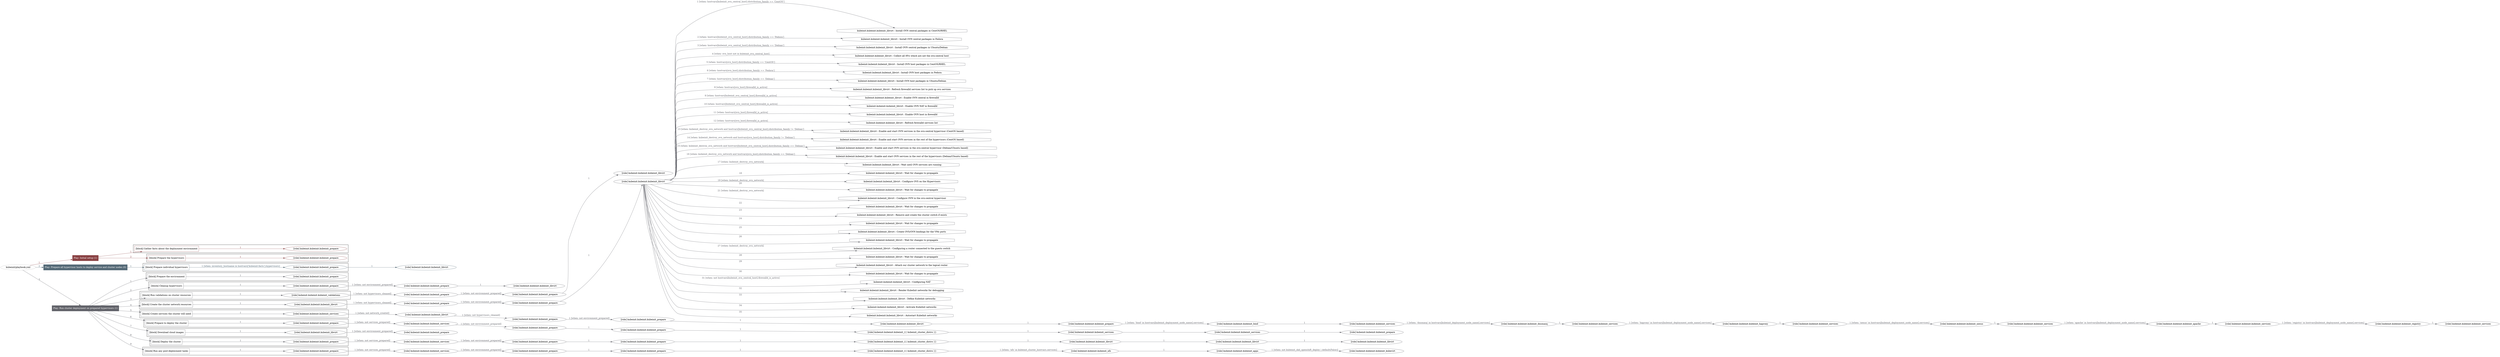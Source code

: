 digraph {
	graph [concentrate=true ordering=in rankdir=LR ratio=fill]
	edge [esep=5 sep=10]
	"kubeinit/playbook.yml" [id=root_node style=dotted]
	play_98689902 [label="Play: Initial setup (1)" color="#8a4244" fontcolor="#ffffff" id=play_98689902 shape=box style=filled tooltip=localhost]
	"kubeinit/playbook.yml" -> play_98689902 [label="1 " color="#8a4244" fontcolor="#8a4244" id=edge_e01e194f labeltooltip="1 " tooltip="1 "]
	subgraph "kubeinit.kubeinit.kubeinit_prepare" {
		role_e73ea7df [label="[role] kubeinit.kubeinit.kubeinit_prepare" color="#8a4244" id=role_e73ea7df tooltip="kubeinit.kubeinit.kubeinit_prepare"]
	}
	subgraph "kubeinit.kubeinit.kubeinit_prepare" {
		role_65ffee60 [label="[role] kubeinit.kubeinit.kubeinit_prepare" color="#8a4244" id=role_65ffee60 tooltip="kubeinit.kubeinit.kubeinit_prepare"]
	}
	subgraph "Play: Initial setup (1)" {
		play_98689902 -> block_b9707386 [label=1 color="#8a4244" fontcolor="#8a4244" id=edge_1654141f labeltooltip=1 tooltip=1]
		subgraph cluster_block_b9707386 {
			block_b9707386 [label="[block] Gather facts about the deployment environment" color="#8a4244" id=block_b9707386 labeltooltip="Gather facts about the deployment environment" shape=box tooltip="Gather facts about the deployment environment"]
			block_b9707386 -> role_e73ea7df [label="1 " color="#8a4244" fontcolor="#8a4244" id=edge_2429eaf5 labeltooltip="1 " tooltip="1 "]
		}
		play_98689902 -> block_287b75d1 [label=2 color="#8a4244" fontcolor="#8a4244" id=edge_36565d48 labeltooltip=2 tooltip=2]
		subgraph cluster_block_287b75d1 {
			block_287b75d1 [label="[block] Prepare the hypervisors" color="#8a4244" id=block_287b75d1 labeltooltip="Prepare the hypervisors" shape=box tooltip="Prepare the hypervisors"]
			block_287b75d1 -> role_65ffee60 [label="1 " color="#8a4244" fontcolor="#8a4244" id=edge_12999bd7 labeltooltip="1 " tooltip="1 "]
		}
	}
	play_cbdeaaaf [label="Play: Prepare all hypervisor hosts to deploy service and cluster nodes (0)" color="#556a77" fontcolor="#ffffff" id=play_cbdeaaaf shape=box style=filled tooltip="Play: Prepare all hypervisor hosts to deploy service and cluster nodes (0)"]
	"kubeinit/playbook.yml" -> play_cbdeaaaf [label="2 " color="#556a77" fontcolor="#556a77" id=edge_8637158a labeltooltip="2 " tooltip="2 "]
	subgraph "kubeinit.kubeinit.kubeinit_libvirt" {
		role_1370b48e [label="[role] kubeinit.kubeinit.kubeinit_libvirt" color="#556a77" id=role_1370b48e tooltip="kubeinit.kubeinit.kubeinit_libvirt"]
	}
	subgraph "kubeinit.kubeinit.kubeinit_prepare" {
		role_2b448693 [label="[role] kubeinit.kubeinit.kubeinit_prepare" color="#556a77" id=role_2b448693 tooltip="kubeinit.kubeinit.kubeinit_prepare"]
		role_2b448693 -> role_1370b48e [label="1 " color="#556a77" fontcolor="#556a77" id=edge_57a1f064 labeltooltip="1 " tooltip="1 "]
	}
	subgraph "Play: Prepare all hypervisor hosts to deploy service and cluster nodes (0)" {
		play_cbdeaaaf -> block_b0bb305b [label=1 color="#556a77" fontcolor="#556a77" id=edge_bd9c716b labeltooltip=1 tooltip=1]
		subgraph cluster_block_b0bb305b {
			block_b0bb305b [label="[block] Prepare individual hypervisors" color="#556a77" id=block_b0bb305b labeltooltip="Prepare individual hypervisors" shape=box tooltip="Prepare individual hypervisors"]
			block_b0bb305b -> role_2b448693 [label="1 [when: inventory_hostname in hostvars['kubeinit-facts'].hypervisors]" color="#556a77" fontcolor="#556a77" id=edge_b59471c5 labeltooltip="1 [when: inventory_hostname in hostvars['kubeinit-facts'].hypervisors]" tooltip="1 [when: inventory_hostname in hostvars['kubeinit-facts'].hypervisors]"]
		}
	}
	play_107bdff7 [label="Play: Run cluster deployment on prepared hypervisors (1)" color="#62636a" fontcolor="#ffffff" id=play_107bdff7 shape=box style=filled tooltip=localhost]
	"kubeinit/playbook.yml" -> play_107bdff7 [label="3 " color="#62636a" fontcolor="#62636a" id=edge_953d6ec6 labeltooltip="3 " tooltip="3 "]
	subgraph "kubeinit.kubeinit.kubeinit_prepare" {
		role_3f5f09c7 [label="[role] kubeinit.kubeinit.kubeinit_prepare" color="#62636a" id=role_3f5f09c7 tooltip="kubeinit.kubeinit.kubeinit_prepare"]
	}
	subgraph "kubeinit.kubeinit.kubeinit_libvirt" {
		role_7a64ef88 [label="[role] kubeinit.kubeinit.kubeinit_libvirt" color="#62636a" id=role_7a64ef88 tooltip="kubeinit.kubeinit.kubeinit_libvirt"]
	}
	subgraph "kubeinit.kubeinit.kubeinit_prepare" {
		role_93a901a5 [label="[role] kubeinit.kubeinit.kubeinit_prepare" color="#62636a" id=role_93a901a5 tooltip="kubeinit.kubeinit.kubeinit_prepare"]
		role_93a901a5 -> role_7a64ef88 [label="1 " color="#62636a" fontcolor="#62636a" id=edge_b2c929b8 labeltooltip="1 " tooltip="1 "]
	}
	subgraph "kubeinit.kubeinit.kubeinit_prepare" {
		role_36f9709d [label="[role] kubeinit.kubeinit.kubeinit_prepare" color="#62636a" id=role_36f9709d tooltip="kubeinit.kubeinit.kubeinit_prepare"]
		role_36f9709d -> role_93a901a5 [label="1 [when: not environment_prepared]" color="#62636a" fontcolor="#62636a" id=edge_1d318d91 labeltooltip="1 [when: not environment_prepared]" tooltip="1 [when: not environment_prepared]"]
	}
	subgraph "kubeinit.kubeinit.kubeinit_libvirt" {
		role_dc97f9d0 [label="[role] kubeinit.kubeinit.kubeinit_libvirt" color="#62636a" id=role_dc97f9d0 tooltip="kubeinit.kubeinit.kubeinit_libvirt"]
	}
	subgraph "kubeinit.kubeinit.kubeinit_prepare" {
		role_c0e4d4b3 [label="[role] kubeinit.kubeinit.kubeinit_prepare" color="#62636a" id=role_c0e4d4b3 tooltip="kubeinit.kubeinit.kubeinit_prepare"]
		role_c0e4d4b3 -> role_dc97f9d0 [label="1 " color="#62636a" fontcolor="#62636a" id=edge_3c5ba878 labeltooltip="1 " tooltip="1 "]
	}
	subgraph "kubeinit.kubeinit.kubeinit_prepare" {
		role_9936085f [label="[role] kubeinit.kubeinit.kubeinit_prepare" color="#62636a" id=role_9936085f tooltip="kubeinit.kubeinit.kubeinit_prepare"]
		role_9936085f -> role_c0e4d4b3 [label="1 [when: not environment_prepared]" color="#62636a" fontcolor="#62636a" id=edge_a8462ea7 labeltooltip="1 [when: not environment_prepared]" tooltip="1 [when: not environment_prepared]"]
	}
	subgraph "kubeinit.kubeinit.kubeinit_validations" {
		role_8cd39753 [label="[role] kubeinit.kubeinit.kubeinit_validations" color="#62636a" id=role_8cd39753 tooltip="kubeinit.kubeinit.kubeinit_validations"]
		role_8cd39753 -> role_9936085f [label="1 [when: not hypervisors_cleaned]" color="#62636a" fontcolor="#62636a" id=edge_59bcc5cf labeltooltip="1 [when: not hypervisors_cleaned]" tooltip="1 [when: not hypervisors_cleaned]"]
	}
	subgraph "kubeinit.kubeinit.kubeinit_libvirt" {
		role_1fbb8a3e [label="[role] kubeinit.kubeinit.kubeinit_libvirt" color="#62636a" id=role_1fbb8a3e tooltip="kubeinit.kubeinit.kubeinit_libvirt"]
		task_cce8b1d4 [label="kubeinit.kubeinit.kubeinit_libvirt : Install OVN central packages in CentOS/RHEL" color="#62636a" id=task_cce8b1d4 shape=octagon tooltip="kubeinit.kubeinit.kubeinit_libvirt : Install OVN central packages in CentOS/RHEL"]
		role_1fbb8a3e -> task_cce8b1d4 [label="1 [when: hostvars[kubeinit_ovn_central_host].distribution_family == 'CentOS']" color="#62636a" fontcolor="#62636a" id=edge_fe77f7ac labeltooltip="1 [when: hostvars[kubeinit_ovn_central_host].distribution_family == 'CentOS']" tooltip="1 [when: hostvars[kubeinit_ovn_central_host].distribution_family == 'CentOS']"]
		task_7496f803 [label="kubeinit.kubeinit.kubeinit_libvirt : Install OVN central packages in Fedora" color="#62636a" id=task_7496f803 shape=octagon tooltip="kubeinit.kubeinit.kubeinit_libvirt : Install OVN central packages in Fedora"]
		role_1fbb8a3e -> task_7496f803 [label="2 [when: hostvars[kubeinit_ovn_central_host].distribution_family == 'Fedora']" color="#62636a" fontcolor="#62636a" id=edge_c03e7c75 labeltooltip="2 [when: hostvars[kubeinit_ovn_central_host].distribution_family == 'Fedora']" tooltip="2 [when: hostvars[kubeinit_ovn_central_host].distribution_family == 'Fedora']"]
		task_c4b54584 [label="kubeinit.kubeinit.kubeinit_libvirt : Install OVN central packages in Ubuntu/Debian" color="#62636a" id=task_c4b54584 shape=octagon tooltip="kubeinit.kubeinit.kubeinit_libvirt : Install OVN central packages in Ubuntu/Debian"]
		role_1fbb8a3e -> task_c4b54584 [label="3 [when: hostvars[kubeinit_ovn_central_host].distribution_family == 'Debian']" color="#62636a" fontcolor="#62636a" id=edge_df4ff7bf labeltooltip="3 [when: hostvars[kubeinit_ovn_central_host].distribution_family == 'Debian']" tooltip="3 [when: hostvars[kubeinit_ovn_central_host].distribution_family == 'Debian']"]
		task_1cce91c1 [label="kubeinit.kubeinit.kubeinit_libvirt : Collect all HVs which are not the ovn-central host" color="#62636a" id=task_1cce91c1 shape=octagon tooltip="kubeinit.kubeinit.kubeinit_libvirt : Collect all HVs which are not the ovn-central host"]
		role_1fbb8a3e -> task_1cce91c1 [label="4 [when: ovn_host not in kubeinit_ovn_central_host]" color="#62636a" fontcolor="#62636a" id=edge_62e4e32c labeltooltip="4 [when: ovn_host not in kubeinit_ovn_central_host]" tooltip="4 [when: ovn_host not in kubeinit_ovn_central_host]"]
		task_c3a8d513 [label="kubeinit.kubeinit.kubeinit_libvirt : Install OVN host packages in CentOS/RHEL" color="#62636a" id=task_c3a8d513 shape=octagon tooltip="kubeinit.kubeinit.kubeinit_libvirt : Install OVN host packages in CentOS/RHEL"]
		role_1fbb8a3e -> task_c3a8d513 [label="5 [when: hostvars[ovn_host].distribution_family == 'CentOS']" color="#62636a" fontcolor="#62636a" id=edge_d0843b7c labeltooltip="5 [when: hostvars[ovn_host].distribution_family == 'CentOS']" tooltip="5 [when: hostvars[ovn_host].distribution_family == 'CentOS']"]
		task_612743e9 [label="kubeinit.kubeinit.kubeinit_libvirt : Install OVN host packages in Fedora" color="#62636a" id=task_612743e9 shape=octagon tooltip="kubeinit.kubeinit.kubeinit_libvirt : Install OVN host packages in Fedora"]
		role_1fbb8a3e -> task_612743e9 [label="6 [when: hostvars[ovn_host].distribution_family == 'Fedora']" color="#62636a" fontcolor="#62636a" id=edge_7835d7d0 labeltooltip="6 [when: hostvars[ovn_host].distribution_family == 'Fedora']" tooltip="6 [when: hostvars[ovn_host].distribution_family == 'Fedora']"]
		task_ea08e5f9 [label="kubeinit.kubeinit.kubeinit_libvirt : Install OVN host packages in Ubuntu/Debian" color="#62636a" id=task_ea08e5f9 shape=octagon tooltip="kubeinit.kubeinit.kubeinit_libvirt : Install OVN host packages in Ubuntu/Debian"]
		role_1fbb8a3e -> task_ea08e5f9 [label="7 [when: hostvars[ovn_host].distribution_family == 'Debian']" color="#62636a" fontcolor="#62636a" id=edge_0d6f1fe8 labeltooltip="7 [when: hostvars[ovn_host].distribution_family == 'Debian']" tooltip="7 [when: hostvars[ovn_host].distribution_family == 'Debian']"]
		task_cc6c4801 [label="kubeinit.kubeinit.kubeinit_libvirt : Refresh firewalld services list to pick up ovn services" color="#62636a" id=task_cc6c4801 shape=octagon tooltip="kubeinit.kubeinit.kubeinit_libvirt : Refresh firewalld services list to pick up ovn services"]
		role_1fbb8a3e -> task_cc6c4801 [label="8 [when: hostvars[ovn_host].firewalld_is_active]" color="#62636a" fontcolor="#62636a" id=edge_09f97091 labeltooltip="8 [when: hostvars[ovn_host].firewalld_is_active]" tooltip="8 [when: hostvars[ovn_host].firewalld_is_active]"]
		task_9c2f5be9 [label="kubeinit.kubeinit.kubeinit_libvirt : Enable OVN central in firewalld" color="#62636a" id=task_9c2f5be9 shape=octagon tooltip="kubeinit.kubeinit.kubeinit_libvirt : Enable OVN central in firewalld"]
		role_1fbb8a3e -> task_9c2f5be9 [label="9 [when: hostvars[kubeinit_ovn_central_host].firewalld_is_active]" color="#62636a" fontcolor="#62636a" id=edge_2d839922 labeltooltip="9 [when: hostvars[kubeinit_ovn_central_host].firewalld_is_active]" tooltip="9 [when: hostvars[kubeinit_ovn_central_host].firewalld_is_active]"]
		task_910ca58c [label="kubeinit.kubeinit.kubeinit_libvirt : Enable OVN NAT in firewalld" color="#62636a" id=task_910ca58c shape=octagon tooltip="kubeinit.kubeinit.kubeinit_libvirt : Enable OVN NAT in firewalld"]
		role_1fbb8a3e -> task_910ca58c [label="10 [when: hostvars[kubeinit_ovn_central_host].firewalld_is_active]" color="#62636a" fontcolor="#62636a" id=edge_8d3fc274 labeltooltip="10 [when: hostvars[kubeinit_ovn_central_host].firewalld_is_active]" tooltip="10 [when: hostvars[kubeinit_ovn_central_host].firewalld_is_active]"]
		task_6566c3e5 [label="kubeinit.kubeinit.kubeinit_libvirt : Enable OVN host in firewalld" color="#62636a" id=task_6566c3e5 shape=octagon tooltip="kubeinit.kubeinit.kubeinit_libvirt : Enable OVN host in firewalld"]
		role_1fbb8a3e -> task_6566c3e5 [label="11 [when: hostvars[ovn_host].firewalld_is_active]" color="#62636a" fontcolor="#62636a" id=edge_b2883e24 labeltooltip="11 [when: hostvars[ovn_host].firewalld_is_active]" tooltip="11 [when: hostvars[ovn_host].firewalld_is_active]"]
		task_ac4f9f15 [label="kubeinit.kubeinit.kubeinit_libvirt : Refresh firewalld services list" color="#62636a" id=task_ac4f9f15 shape=octagon tooltip="kubeinit.kubeinit.kubeinit_libvirt : Refresh firewalld services list"]
		role_1fbb8a3e -> task_ac4f9f15 [label="12 [when: hostvars[ovn_host].firewalld_is_active]" color="#62636a" fontcolor="#62636a" id=edge_ec31fb96 labeltooltip="12 [when: hostvars[ovn_host].firewalld_is_active]" tooltip="12 [when: hostvars[ovn_host].firewalld_is_active]"]
		task_6808f9e3 [label="kubeinit.kubeinit.kubeinit_libvirt : Enable and start OVN services in the ovn-central hypervisor (CentOS based)" color="#62636a" id=task_6808f9e3 shape=octagon tooltip="kubeinit.kubeinit.kubeinit_libvirt : Enable and start OVN services in the ovn-central hypervisor (CentOS based)"]
		role_1fbb8a3e -> task_6808f9e3 [label="13 [when: kubeinit_destroy_ovn_network and hostvars[kubeinit_ovn_central_host].distribution_family != 'Debian']" color="#62636a" fontcolor="#62636a" id=edge_a20e1afc labeltooltip="13 [when: kubeinit_destroy_ovn_network and hostvars[kubeinit_ovn_central_host].distribution_family != 'Debian']" tooltip="13 [when: kubeinit_destroy_ovn_network and hostvars[kubeinit_ovn_central_host].distribution_family != 'Debian']"]
		task_2e15eb9b [label="kubeinit.kubeinit.kubeinit_libvirt : Enable and start OVN services in the rest of the hypervisors (CentOS based)" color="#62636a" id=task_2e15eb9b shape=octagon tooltip="kubeinit.kubeinit.kubeinit_libvirt : Enable and start OVN services in the rest of the hypervisors (CentOS based)"]
		role_1fbb8a3e -> task_2e15eb9b [label="14 [when: kubeinit_destroy_ovn_network and hostvars[ovn_host].distribution_family != 'Debian']" color="#62636a" fontcolor="#62636a" id=edge_8d7d6868 labeltooltip="14 [when: kubeinit_destroy_ovn_network and hostvars[ovn_host].distribution_family != 'Debian']" tooltip="14 [when: kubeinit_destroy_ovn_network and hostvars[ovn_host].distribution_family != 'Debian']"]
		task_330f92d5 [label="kubeinit.kubeinit.kubeinit_libvirt : Enable and start OVN services in the ovn-central hypervisor (Debian/Ubuntu based)" color="#62636a" id=task_330f92d5 shape=octagon tooltip="kubeinit.kubeinit.kubeinit_libvirt : Enable and start OVN services in the ovn-central hypervisor (Debian/Ubuntu based)"]
		role_1fbb8a3e -> task_330f92d5 [label="15 [when: kubeinit_destroy_ovn_network and hostvars[kubeinit_ovn_central_host].distribution_family == 'Debian']" color="#62636a" fontcolor="#62636a" id=edge_c6d2df7a labeltooltip="15 [when: kubeinit_destroy_ovn_network and hostvars[kubeinit_ovn_central_host].distribution_family == 'Debian']" tooltip="15 [when: kubeinit_destroy_ovn_network and hostvars[kubeinit_ovn_central_host].distribution_family == 'Debian']"]
		task_5dfed29e [label="kubeinit.kubeinit.kubeinit_libvirt : Enable and start OVN services in the rest of the hypervisors (Debian/Ubuntu based)" color="#62636a" id=task_5dfed29e shape=octagon tooltip="kubeinit.kubeinit.kubeinit_libvirt : Enable and start OVN services in the rest of the hypervisors (Debian/Ubuntu based)"]
		role_1fbb8a3e -> task_5dfed29e [label="16 [when: kubeinit_destroy_ovn_network and hostvars[ovn_host].distribution_family == 'Debian']" color="#62636a" fontcolor="#62636a" id=edge_1360be9e labeltooltip="16 [when: kubeinit_destroy_ovn_network and hostvars[ovn_host].distribution_family == 'Debian']" tooltip="16 [when: kubeinit_destroy_ovn_network and hostvars[ovn_host].distribution_family == 'Debian']"]
		task_13847983 [label="kubeinit.kubeinit.kubeinit_libvirt : Wait until OVN services are running" color="#62636a" id=task_13847983 shape=octagon tooltip="kubeinit.kubeinit.kubeinit_libvirt : Wait until OVN services are running"]
		role_1fbb8a3e -> task_13847983 [label="17 [when: kubeinit_destroy_ovn_network]" color="#62636a" fontcolor="#62636a" id=edge_3f6d1d85 labeltooltip="17 [when: kubeinit_destroy_ovn_network]" tooltip="17 [when: kubeinit_destroy_ovn_network]"]
		task_7960772d [label="kubeinit.kubeinit.kubeinit_libvirt : Wait for changes to propagate" color="#62636a" id=task_7960772d shape=octagon tooltip="kubeinit.kubeinit.kubeinit_libvirt : Wait for changes to propagate"]
		role_1fbb8a3e -> task_7960772d [label="18 " color="#62636a" fontcolor="#62636a" id=edge_c77e70e5 labeltooltip="18 " tooltip="18 "]
		task_ebda5e4e [label="kubeinit.kubeinit.kubeinit_libvirt : Configure OVS on the Hypervisors" color="#62636a" id=task_ebda5e4e shape=octagon tooltip="kubeinit.kubeinit.kubeinit_libvirt : Configure OVS on the Hypervisors"]
		role_1fbb8a3e -> task_ebda5e4e [label="19 [when: kubeinit_destroy_ovn_network]" color="#62636a" fontcolor="#62636a" id=edge_365e6606 labeltooltip="19 [when: kubeinit_destroy_ovn_network]" tooltip="19 [when: kubeinit_destroy_ovn_network]"]
		task_16c7d383 [label="kubeinit.kubeinit.kubeinit_libvirt : Wait for changes to propagate" color="#62636a" id=task_16c7d383 shape=octagon tooltip="kubeinit.kubeinit.kubeinit_libvirt : Wait for changes to propagate"]
		role_1fbb8a3e -> task_16c7d383 [label="20 " color="#62636a" fontcolor="#62636a" id=edge_11529fa7 labeltooltip="20 " tooltip="20 "]
		task_6469ffbe [label="kubeinit.kubeinit.kubeinit_libvirt : Configure OVN in the ovn-central hypervisor" color="#62636a" id=task_6469ffbe shape=octagon tooltip="kubeinit.kubeinit.kubeinit_libvirt : Configure OVN in the ovn-central hypervisor"]
		role_1fbb8a3e -> task_6469ffbe [label="21 [when: kubeinit_destroy_ovn_network]" color="#62636a" fontcolor="#62636a" id=edge_0f06983b labeltooltip="21 [when: kubeinit_destroy_ovn_network]" tooltip="21 [when: kubeinit_destroy_ovn_network]"]
		task_ff0341f7 [label="kubeinit.kubeinit.kubeinit_libvirt : Wait for changes to propagate" color="#62636a" id=task_ff0341f7 shape=octagon tooltip="kubeinit.kubeinit.kubeinit_libvirt : Wait for changes to propagate"]
		role_1fbb8a3e -> task_ff0341f7 [label="22 " color="#62636a" fontcolor="#62636a" id=edge_a6d7a9ca labeltooltip="22 " tooltip="22 "]
		task_146ec5b4 [label="kubeinit.kubeinit.kubeinit_libvirt : Remove and create the cluster switch if exists" color="#62636a" id=task_146ec5b4 shape=octagon tooltip="kubeinit.kubeinit.kubeinit_libvirt : Remove and create the cluster switch if exists"]
		role_1fbb8a3e -> task_146ec5b4 [label="23 " color="#62636a" fontcolor="#62636a" id=edge_3f5443c6 labeltooltip="23 " tooltip="23 "]
		task_e8532d5b [label="kubeinit.kubeinit.kubeinit_libvirt : Wait for changes to propagate" color="#62636a" id=task_e8532d5b shape=octagon tooltip="kubeinit.kubeinit.kubeinit_libvirt : Wait for changes to propagate"]
		role_1fbb8a3e -> task_e8532d5b [label="24 " color="#62636a" fontcolor="#62636a" id=edge_83c56593 labeltooltip="24 " tooltip="24 "]
		task_4c933ce3 [label="kubeinit.kubeinit.kubeinit_libvirt : Create OVS/OVN bindings for the VMs ports" color="#62636a" id=task_4c933ce3 shape=octagon tooltip="kubeinit.kubeinit.kubeinit_libvirt : Create OVS/OVN bindings for the VMs ports"]
		role_1fbb8a3e -> task_4c933ce3 [label="25 " color="#62636a" fontcolor="#62636a" id=edge_cac9acb4 labeltooltip="25 " tooltip="25 "]
		task_3831eb92 [label="kubeinit.kubeinit.kubeinit_libvirt : Wait for changes to propagate" color="#62636a" id=task_3831eb92 shape=octagon tooltip="kubeinit.kubeinit.kubeinit_libvirt : Wait for changes to propagate"]
		role_1fbb8a3e -> task_3831eb92 [label="26 " color="#62636a" fontcolor="#62636a" id=edge_99c0f019 labeltooltip="26 " tooltip="26 "]
		task_07d4ed86 [label="kubeinit.kubeinit.kubeinit_libvirt : Configuring a router connected to the guests switch" color="#62636a" id=task_07d4ed86 shape=octagon tooltip="kubeinit.kubeinit.kubeinit_libvirt : Configuring a router connected to the guests switch"]
		role_1fbb8a3e -> task_07d4ed86 [label="27 [when: kubeinit_destroy_ovn_network]" color="#62636a" fontcolor="#62636a" id=edge_3c3d413a labeltooltip="27 [when: kubeinit_destroy_ovn_network]" tooltip="27 [when: kubeinit_destroy_ovn_network]"]
		task_e3718649 [label="kubeinit.kubeinit.kubeinit_libvirt : Wait for changes to propagate" color="#62636a" id=task_e3718649 shape=octagon tooltip="kubeinit.kubeinit.kubeinit_libvirt : Wait for changes to propagate"]
		role_1fbb8a3e -> task_e3718649 [label="28 " color="#62636a" fontcolor="#62636a" id=edge_ee39a3cf labeltooltip="28 " tooltip="28 "]
		task_ebce28e3 [label="kubeinit.kubeinit.kubeinit_libvirt : Attach our cluster network to the logical router" color="#62636a" id=task_ebce28e3 shape=octagon tooltip="kubeinit.kubeinit.kubeinit_libvirt : Attach our cluster network to the logical router"]
		role_1fbb8a3e -> task_ebce28e3 [label="29 " color="#62636a" fontcolor="#62636a" id=edge_99d77703 labeltooltip="29 " tooltip="29 "]
		task_36024741 [label="kubeinit.kubeinit.kubeinit_libvirt : Wait for changes to propagate" color="#62636a" id=task_36024741 shape=octagon tooltip="kubeinit.kubeinit.kubeinit_libvirt : Wait for changes to propagate"]
		role_1fbb8a3e -> task_36024741 [label="30 " color="#62636a" fontcolor="#62636a" id=edge_0ddad6c0 labeltooltip="30 " tooltip="30 "]
		task_d054f913 [label="kubeinit.kubeinit.kubeinit_libvirt : Configuring NAT" color="#62636a" id=task_d054f913 shape=octagon tooltip="kubeinit.kubeinit.kubeinit_libvirt : Configuring NAT"]
		role_1fbb8a3e -> task_d054f913 [label="31 [when: not hostvars[kubeinit_ovn_central_host].firewalld_is_active]" color="#62636a" fontcolor="#62636a" id=edge_e3f2f5b7 labeltooltip="31 [when: not hostvars[kubeinit_ovn_central_host].firewalld_is_active]" tooltip="31 [when: not hostvars[kubeinit_ovn_central_host].firewalld_is_active]"]
		task_b2e6c43b [label="kubeinit.kubeinit.kubeinit_libvirt : Render KubeInit networks for debugging" color="#62636a" id=task_b2e6c43b shape=octagon tooltip="kubeinit.kubeinit.kubeinit_libvirt : Render KubeInit networks for debugging"]
		role_1fbb8a3e -> task_b2e6c43b [label="32 " color="#62636a" fontcolor="#62636a" id=edge_d725f240 labeltooltip="32 " tooltip="32 "]
		task_3b961735 [label="kubeinit.kubeinit.kubeinit_libvirt : Define KubeInit networks" color="#62636a" id=task_3b961735 shape=octagon tooltip="kubeinit.kubeinit.kubeinit_libvirt : Define KubeInit networks"]
		role_1fbb8a3e -> task_3b961735 [label="33 " color="#62636a" fontcolor="#62636a" id=edge_02a68c76 labeltooltip="33 " tooltip="33 "]
		task_d9cf71bd [label="kubeinit.kubeinit.kubeinit_libvirt : Activate KubeInit networks" color="#62636a" id=task_d9cf71bd shape=octagon tooltip="kubeinit.kubeinit.kubeinit_libvirt : Activate KubeInit networks"]
		role_1fbb8a3e -> task_d9cf71bd [label="34 " color="#62636a" fontcolor="#62636a" id=edge_5e3c6a99 labeltooltip="34 " tooltip="34 "]
		task_8a2390d1 [label="kubeinit.kubeinit.kubeinit_libvirt : Autostart KubeInit networks" color="#62636a" id=task_8a2390d1 shape=octagon tooltip="kubeinit.kubeinit.kubeinit_libvirt : Autostart KubeInit networks"]
		role_1fbb8a3e -> task_8a2390d1 [label="35 " color="#62636a" fontcolor="#62636a" id=edge_d3f85871 labeltooltip="35 " tooltip="35 "]
	}
	subgraph "kubeinit.kubeinit.kubeinit_prepare" {
		role_f2131404 [label="[role] kubeinit.kubeinit.kubeinit_prepare" color="#62636a" id=role_f2131404 tooltip="kubeinit.kubeinit.kubeinit_prepare"]
		role_f2131404 -> role_1fbb8a3e [label="1 " color="#62636a" fontcolor="#62636a" id=edge_982866fa labeltooltip="1 " tooltip="1 "]
	}
	subgraph "kubeinit.kubeinit.kubeinit_prepare" {
		role_3eeb9102 [label="[role] kubeinit.kubeinit.kubeinit_prepare" color="#62636a" id=role_3eeb9102 tooltip="kubeinit.kubeinit.kubeinit_prepare"]
		role_3eeb9102 -> role_f2131404 [label="1 [when: not environment_prepared]" color="#62636a" fontcolor="#62636a" id=edge_5616ad27 labeltooltip="1 [when: not environment_prepared]" tooltip="1 [when: not environment_prepared]"]
	}
	subgraph "kubeinit.kubeinit.kubeinit_libvirt" {
		role_5704cf65 [label="[role] kubeinit.kubeinit.kubeinit_libvirt" color="#62636a" id=role_5704cf65 tooltip="kubeinit.kubeinit.kubeinit_libvirt"]
		role_5704cf65 -> role_3eeb9102 [label="1 [when: not hypervisors_cleaned]" color="#62636a" fontcolor="#62636a" id=edge_3748096a labeltooltip="1 [when: not hypervisors_cleaned]" tooltip="1 [when: not hypervisors_cleaned]"]
	}
	subgraph "kubeinit.kubeinit.kubeinit_services" {
		role_20ef0df0 [label="[role] kubeinit.kubeinit.kubeinit_services" color="#62636a" id=role_20ef0df0 tooltip="kubeinit.kubeinit.kubeinit_services"]
	}
	subgraph "kubeinit.kubeinit.kubeinit_registry" {
		role_4ab8b9f4 [label="[role] kubeinit.kubeinit.kubeinit_registry" color="#62636a" id=role_4ab8b9f4 tooltip="kubeinit.kubeinit.kubeinit_registry"]
		role_4ab8b9f4 -> role_20ef0df0 [label="1 " color="#62636a" fontcolor="#62636a" id=edge_01b89d55 labeltooltip="1 " tooltip="1 "]
	}
	subgraph "kubeinit.kubeinit.kubeinit_services" {
		role_0166c6d2 [label="[role] kubeinit.kubeinit.kubeinit_services" color="#62636a" id=role_0166c6d2 tooltip="kubeinit.kubeinit.kubeinit_services"]
		role_0166c6d2 -> role_4ab8b9f4 [label="1 [when: 'registry' in hostvars[kubeinit_deployment_node_name].services]" color="#62636a" fontcolor="#62636a" id=edge_75fae2b4 labeltooltip="1 [when: 'registry' in hostvars[kubeinit_deployment_node_name].services]" tooltip="1 [when: 'registry' in hostvars[kubeinit_deployment_node_name].services]"]
	}
	subgraph "kubeinit.kubeinit.kubeinit_apache" {
		role_822349d9 [label="[role] kubeinit.kubeinit.kubeinit_apache" color="#62636a" id=role_822349d9 tooltip="kubeinit.kubeinit.kubeinit_apache"]
		role_822349d9 -> role_0166c6d2 [label="1 " color="#62636a" fontcolor="#62636a" id=edge_e9e0332b labeltooltip="1 " tooltip="1 "]
	}
	subgraph "kubeinit.kubeinit.kubeinit_services" {
		role_cbf741d5 [label="[role] kubeinit.kubeinit.kubeinit_services" color="#62636a" id=role_cbf741d5 tooltip="kubeinit.kubeinit.kubeinit_services"]
		role_cbf741d5 -> role_822349d9 [label="1 [when: 'apache' in hostvars[kubeinit_deployment_node_name].services]" color="#62636a" fontcolor="#62636a" id=edge_f2cffae7 labeltooltip="1 [when: 'apache' in hostvars[kubeinit_deployment_node_name].services]" tooltip="1 [when: 'apache' in hostvars[kubeinit_deployment_node_name].services]"]
	}
	subgraph "kubeinit.kubeinit.kubeinit_nexus" {
		role_4677f17d [label="[role] kubeinit.kubeinit.kubeinit_nexus" color="#62636a" id=role_4677f17d tooltip="kubeinit.kubeinit.kubeinit_nexus"]
		role_4677f17d -> role_cbf741d5 [label="1 " color="#62636a" fontcolor="#62636a" id=edge_7805927a labeltooltip="1 " tooltip="1 "]
	}
	subgraph "kubeinit.kubeinit.kubeinit_services" {
		role_f812e0fc [label="[role] kubeinit.kubeinit.kubeinit_services" color="#62636a" id=role_f812e0fc tooltip="kubeinit.kubeinit.kubeinit_services"]
		role_f812e0fc -> role_4677f17d [label="1 [when: 'nexus' in hostvars[kubeinit_deployment_node_name].services]" color="#62636a" fontcolor="#62636a" id=edge_6afbb660 labeltooltip="1 [when: 'nexus' in hostvars[kubeinit_deployment_node_name].services]" tooltip="1 [when: 'nexus' in hostvars[kubeinit_deployment_node_name].services]"]
	}
	subgraph "kubeinit.kubeinit.kubeinit_haproxy" {
		role_80ae666c [label="[role] kubeinit.kubeinit.kubeinit_haproxy" color="#62636a" id=role_80ae666c tooltip="kubeinit.kubeinit.kubeinit_haproxy"]
		role_80ae666c -> role_f812e0fc [label="1 " color="#62636a" fontcolor="#62636a" id=edge_d368db4d labeltooltip="1 " tooltip="1 "]
	}
	subgraph "kubeinit.kubeinit.kubeinit_services" {
		role_647a9de1 [label="[role] kubeinit.kubeinit.kubeinit_services" color="#62636a" id=role_647a9de1 tooltip="kubeinit.kubeinit.kubeinit_services"]
		role_647a9de1 -> role_80ae666c [label="1 [when: 'haproxy' in hostvars[kubeinit_deployment_node_name].services]" color="#62636a" fontcolor="#62636a" id=edge_ccd16e6d labeltooltip="1 [when: 'haproxy' in hostvars[kubeinit_deployment_node_name].services]" tooltip="1 [when: 'haproxy' in hostvars[kubeinit_deployment_node_name].services]"]
	}
	subgraph "kubeinit.kubeinit.kubeinit_dnsmasq" {
		role_2a2445e3 [label="[role] kubeinit.kubeinit.kubeinit_dnsmasq" color="#62636a" id=role_2a2445e3 tooltip="kubeinit.kubeinit.kubeinit_dnsmasq"]
		role_2a2445e3 -> role_647a9de1 [label="1 " color="#62636a" fontcolor="#62636a" id=edge_4aa3143f labeltooltip="1 " tooltip="1 "]
	}
	subgraph "kubeinit.kubeinit.kubeinit_services" {
		role_0aa9ba59 [label="[role] kubeinit.kubeinit.kubeinit_services" color="#62636a" id=role_0aa9ba59 tooltip="kubeinit.kubeinit.kubeinit_services"]
		role_0aa9ba59 -> role_2a2445e3 [label="1 [when: 'dnsmasq' in hostvars[kubeinit_deployment_node_name].services]" color="#62636a" fontcolor="#62636a" id=edge_93083da2 labeltooltip="1 [when: 'dnsmasq' in hostvars[kubeinit_deployment_node_name].services]" tooltip="1 [when: 'dnsmasq' in hostvars[kubeinit_deployment_node_name].services]"]
	}
	subgraph "kubeinit.kubeinit.kubeinit_bind" {
		role_7a3007e1 [label="[role] kubeinit.kubeinit.kubeinit_bind" color="#62636a" id=role_7a3007e1 tooltip="kubeinit.kubeinit.kubeinit_bind"]
		role_7a3007e1 -> role_0aa9ba59 [label="1 " color="#62636a" fontcolor="#62636a" id=edge_1354df36 labeltooltip="1 " tooltip="1 "]
	}
	subgraph "kubeinit.kubeinit.kubeinit_prepare" {
		role_621d2067 [label="[role] kubeinit.kubeinit.kubeinit_prepare" color="#62636a" id=role_621d2067 tooltip="kubeinit.kubeinit.kubeinit_prepare"]
		role_621d2067 -> role_7a3007e1 [label="1 [when: 'bind' in hostvars[kubeinit_deployment_node_name].services]" color="#62636a" fontcolor="#62636a" id=edge_278643ac labeltooltip="1 [when: 'bind' in hostvars[kubeinit_deployment_node_name].services]" tooltip="1 [when: 'bind' in hostvars[kubeinit_deployment_node_name].services]"]
	}
	subgraph "kubeinit.kubeinit.kubeinit_libvirt" {
		role_340b3a13 [label="[role] kubeinit.kubeinit.kubeinit_libvirt" color="#62636a" id=role_340b3a13 tooltip="kubeinit.kubeinit.kubeinit_libvirt"]
		role_340b3a13 -> role_621d2067 [label="1 " color="#62636a" fontcolor="#62636a" id=edge_77ec7735 labeltooltip="1 " tooltip="1 "]
	}
	subgraph "kubeinit.kubeinit.kubeinit_prepare" {
		role_9dd926a6 [label="[role] kubeinit.kubeinit.kubeinit_prepare" color="#62636a" id=role_9dd926a6 tooltip="kubeinit.kubeinit.kubeinit_prepare"]
		role_9dd926a6 -> role_340b3a13 [label="1 " color="#62636a" fontcolor="#62636a" id=edge_80c0075a labeltooltip="1 " tooltip="1 "]
	}
	subgraph "kubeinit.kubeinit.kubeinit_prepare" {
		role_2115eb27 [label="[role] kubeinit.kubeinit.kubeinit_prepare" color="#62636a" id=role_2115eb27 tooltip="kubeinit.kubeinit.kubeinit_prepare"]
		role_2115eb27 -> role_9dd926a6 [label="1 [when: not environment_prepared]" color="#62636a" fontcolor="#62636a" id=edge_3b016ec3 labeltooltip="1 [when: not environment_prepared]" tooltip="1 [when: not environment_prepared]"]
	}
	subgraph "kubeinit.kubeinit.kubeinit_libvirt" {
		role_016518af [label="[role] kubeinit.kubeinit.kubeinit_libvirt" color="#62636a" id=role_016518af tooltip="kubeinit.kubeinit.kubeinit_libvirt"]
		role_016518af -> role_2115eb27 [label="1 [when: not hypervisors_cleaned]" color="#62636a" fontcolor="#62636a" id=edge_7da79c46 labeltooltip="1 [when: not hypervisors_cleaned]" tooltip="1 [when: not hypervisors_cleaned]"]
	}
	subgraph "kubeinit.kubeinit.kubeinit_services" {
		role_1c73ca99 [label="[role] kubeinit.kubeinit.kubeinit_services" color="#62636a" id=role_1c73ca99 tooltip="kubeinit.kubeinit.kubeinit_services"]
		role_1c73ca99 -> role_016518af [label="1 [when: not network_created]" color="#62636a" fontcolor="#62636a" id=edge_95444362 labeltooltip="1 [when: not network_created]" tooltip="1 [when: not network_created]"]
	}
	subgraph "kubeinit.kubeinit.kubeinit_prepare" {
		role_b4750faf [label="[role] kubeinit.kubeinit.kubeinit_prepare" color="#62636a" id=role_b4750faf tooltip="kubeinit.kubeinit.kubeinit_prepare"]
	}
	subgraph "kubeinit.kubeinit.kubeinit_services" {
		role_88011b52 [label="[role] kubeinit.kubeinit.kubeinit_services" color="#62636a" id=role_88011b52 tooltip="kubeinit.kubeinit.kubeinit_services"]
		role_88011b52 -> role_b4750faf [label="1 " color="#62636a" fontcolor="#62636a" id=edge_857d7576 labeltooltip="1 " tooltip="1 "]
	}
	subgraph "kubeinit.kubeinit.kubeinit_services" {
		role_359627e4 [label="[role] kubeinit.kubeinit.kubeinit_services" color="#62636a" id=role_359627e4 tooltip="kubeinit.kubeinit.kubeinit_services"]
		role_359627e4 -> role_88011b52 [label="1 " color="#62636a" fontcolor="#62636a" id=edge_85eef684 labeltooltip="1 " tooltip="1 "]
	}
	subgraph "kubeinit.kubeinit.kubeinit_{{ kubeinit_cluster_distro }}" {
		role_84e37bc6 [label="[role] kubeinit.kubeinit.kubeinit_{{ kubeinit_cluster_distro }}" color="#62636a" id=role_84e37bc6 tooltip="kubeinit.kubeinit.kubeinit_{{ kubeinit_cluster_distro }}"]
		role_84e37bc6 -> role_359627e4 [label="1 " color="#62636a" fontcolor="#62636a" id=edge_19da8ed0 labeltooltip="1 " tooltip="1 "]
	}
	subgraph "kubeinit.kubeinit.kubeinit_prepare" {
		role_97810ada [label="[role] kubeinit.kubeinit.kubeinit_prepare" color="#62636a" id=role_97810ada tooltip="kubeinit.kubeinit.kubeinit_prepare"]
		role_97810ada -> role_84e37bc6 [label="1 " color="#62636a" fontcolor="#62636a" id=edge_faa9d3b9 labeltooltip="1 " tooltip="1 "]
	}
	subgraph "kubeinit.kubeinit.kubeinit_prepare" {
		role_33a11557 [label="[role] kubeinit.kubeinit.kubeinit_prepare" color="#62636a" id=role_33a11557 tooltip="kubeinit.kubeinit.kubeinit_prepare"]
		role_33a11557 -> role_97810ada [label="1 " color="#62636a" fontcolor="#62636a" id=edge_a8513b89 labeltooltip="1 " tooltip="1 "]
	}
	subgraph "kubeinit.kubeinit.kubeinit_services" {
		role_eee67847 [label="[role] kubeinit.kubeinit.kubeinit_services" color="#62636a" id=role_eee67847 tooltip="kubeinit.kubeinit.kubeinit_services"]
		role_eee67847 -> role_33a11557 [label="1 [when: not environment_prepared]" color="#62636a" fontcolor="#62636a" id=edge_9e3f57d5 labeltooltip="1 [when: not environment_prepared]" tooltip="1 [when: not environment_prepared]"]
	}
	subgraph "kubeinit.kubeinit.kubeinit_prepare" {
		role_6eaee946 [label="[role] kubeinit.kubeinit.kubeinit_prepare" color="#62636a" id=role_6eaee946 tooltip="kubeinit.kubeinit.kubeinit_prepare"]
		role_6eaee946 -> role_eee67847 [label="1 [when: not services_prepared]" color="#62636a" fontcolor="#62636a" id=edge_bcdbd71f labeltooltip="1 [when: not services_prepared]" tooltip="1 [when: not services_prepared]"]
	}
	subgraph "kubeinit.kubeinit.kubeinit_prepare" {
		role_f7a6985e [label="[role] kubeinit.kubeinit.kubeinit_prepare" color="#62636a" id=role_f7a6985e tooltip="kubeinit.kubeinit.kubeinit_prepare"]
	}
	subgraph "kubeinit.kubeinit.kubeinit_libvirt" {
		role_9aa99549 [label="[role] kubeinit.kubeinit.kubeinit_libvirt" color="#62636a" id=role_9aa99549 tooltip="kubeinit.kubeinit.kubeinit_libvirt"]
		role_9aa99549 -> role_f7a6985e [label="1 [when: not environment_prepared]" color="#62636a" fontcolor="#62636a" id=edge_94506983 labeltooltip="1 [when: not environment_prepared]" tooltip="1 [when: not environment_prepared]"]
	}
	subgraph "kubeinit.kubeinit.kubeinit_libvirt" {
		role_ba83767c [label="[role] kubeinit.kubeinit.kubeinit_libvirt" color="#62636a" id=role_ba83767c tooltip="kubeinit.kubeinit.kubeinit_libvirt"]
	}
	subgraph "kubeinit.kubeinit.kubeinit_libvirt" {
		role_503ef473 [label="[role] kubeinit.kubeinit.kubeinit_libvirt" color="#62636a" id=role_503ef473 tooltip="kubeinit.kubeinit.kubeinit_libvirt"]
		role_503ef473 -> role_ba83767c [label="1 " color="#62636a" fontcolor="#62636a" id=edge_1a0db080 labeltooltip="1 " tooltip="1 "]
	}
	subgraph "kubeinit.kubeinit.kubeinit_libvirt" {
		role_3b0897a4 [label="[role] kubeinit.kubeinit.kubeinit_libvirt" color="#62636a" id=role_3b0897a4 tooltip="kubeinit.kubeinit.kubeinit_libvirt"]
		role_3b0897a4 -> role_503ef473 [label="1 " color="#62636a" fontcolor="#62636a" id=edge_7b54b435 labeltooltip="1 " tooltip="1 "]
	}
	subgraph "kubeinit.kubeinit.kubeinit_{{ kubeinit_cluster_distro }}" {
		role_0ed0b617 [label="[role] kubeinit.kubeinit.kubeinit_{{ kubeinit_cluster_distro }}" color="#62636a" id=role_0ed0b617 tooltip="kubeinit.kubeinit.kubeinit_{{ kubeinit_cluster_distro }}"]
		role_0ed0b617 -> role_3b0897a4 [label="1 " color="#62636a" fontcolor="#62636a" id=edge_8b4f7fce labeltooltip="1 " tooltip="1 "]
	}
	subgraph "kubeinit.kubeinit.kubeinit_prepare" {
		role_de21a0c2 [label="[role] kubeinit.kubeinit.kubeinit_prepare" color="#62636a" id=role_de21a0c2 tooltip="kubeinit.kubeinit.kubeinit_prepare"]
		role_de21a0c2 -> role_0ed0b617 [label="1 " color="#62636a" fontcolor="#62636a" id=edge_bea14cc8 labeltooltip="1 " tooltip="1 "]
	}
	subgraph "kubeinit.kubeinit.kubeinit_prepare" {
		role_ed863ff3 [label="[role] kubeinit.kubeinit.kubeinit_prepare" color="#62636a" id=role_ed863ff3 tooltip="kubeinit.kubeinit.kubeinit_prepare"]
		role_ed863ff3 -> role_de21a0c2 [label="1 " color="#62636a" fontcolor="#62636a" id=edge_b3edc62c labeltooltip="1 " tooltip="1 "]
	}
	subgraph "kubeinit.kubeinit.kubeinit_services" {
		role_1f3abd99 [label="[role] kubeinit.kubeinit.kubeinit_services" color="#62636a" id=role_1f3abd99 tooltip="kubeinit.kubeinit.kubeinit_services"]
		role_1f3abd99 -> role_ed863ff3 [label="1 [when: not environment_prepared]" color="#62636a" fontcolor="#62636a" id=edge_5ec92a2b labeltooltip="1 [when: not environment_prepared]" tooltip="1 [when: not environment_prepared]"]
	}
	subgraph "kubeinit.kubeinit.kubeinit_prepare" {
		role_ee5707d6 [label="[role] kubeinit.kubeinit.kubeinit_prepare" color="#62636a" id=role_ee5707d6 tooltip="kubeinit.kubeinit.kubeinit_prepare"]
		role_ee5707d6 -> role_1f3abd99 [label="1 [when: not services_prepared]" color="#62636a" fontcolor="#62636a" id=edge_f0dae1a9 labeltooltip="1 [when: not services_prepared]" tooltip="1 [when: not services_prepared]"]
	}
	subgraph "kubeinit.kubeinit.kubeinit_kubevirt" {
		role_32b65c24 [label="[role] kubeinit.kubeinit.kubeinit_kubevirt" color="#62636a" id=role_32b65c24 tooltip="kubeinit.kubeinit.kubeinit_kubevirt"]
	}
	subgraph "kubeinit.kubeinit.kubeinit_apps" {
		role_bfc81503 [label="[role] kubeinit.kubeinit.kubeinit_apps" color="#62636a" id=role_bfc81503 tooltip="kubeinit.kubeinit.kubeinit_apps"]
		role_bfc81503 -> role_32b65c24 [label="1 [when: not kubeinit_okd_openshift_deploy | default(False)]" color="#62636a" fontcolor="#62636a" id=edge_0b5947ca labeltooltip="1 [when: not kubeinit_okd_openshift_deploy | default(False)]" tooltip="1 [when: not kubeinit_okd_openshift_deploy | default(False)]"]
	}
	subgraph "kubeinit.kubeinit.kubeinit_nfs" {
		role_a33cc960 [label="[role] kubeinit.kubeinit.kubeinit_nfs" color="#62636a" id=role_a33cc960 tooltip="kubeinit.kubeinit.kubeinit_nfs"]
		role_a33cc960 -> role_bfc81503 [label="1 " color="#62636a" fontcolor="#62636a" id=edge_747f2da0 labeltooltip="1 " tooltip="1 "]
	}
	subgraph "kubeinit.kubeinit.kubeinit_{{ kubeinit_cluster_distro }}" {
		role_4ede03d7 [label="[role] kubeinit.kubeinit.kubeinit_{{ kubeinit_cluster_distro }}" color="#62636a" id=role_4ede03d7 tooltip="kubeinit.kubeinit.kubeinit_{{ kubeinit_cluster_distro }}"]
		role_4ede03d7 -> role_a33cc960 [label="1 [when: 'nfs' in kubeinit_cluster_hostvars.services]" color="#62636a" fontcolor="#62636a" id=edge_f532a5ba labeltooltip="1 [when: 'nfs' in kubeinit_cluster_hostvars.services]" tooltip="1 [when: 'nfs' in kubeinit_cluster_hostvars.services]"]
	}
	subgraph "kubeinit.kubeinit.kubeinit_prepare" {
		role_2b773bf1 [label="[role] kubeinit.kubeinit.kubeinit_prepare" color="#62636a" id=role_2b773bf1 tooltip="kubeinit.kubeinit.kubeinit_prepare"]
		role_2b773bf1 -> role_4ede03d7 [label="1 " color="#62636a" fontcolor="#62636a" id=edge_952e9e53 labeltooltip="1 " tooltip="1 "]
	}
	subgraph "kubeinit.kubeinit.kubeinit_prepare" {
		role_bc8a359e [label="[role] kubeinit.kubeinit.kubeinit_prepare" color="#62636a" id=role_bc8a359e tooltip="kubeinit.kubeinit.kubeinit_prepare"]
		role_bc8a359e -> role_2b773bf1 [label="1 " color="#62636a" fontcolor="#62636a" id=edge_7c730a88 labeltooltip="1 " tooltip="1 "]
	}
	subgraph "kubeinit.kubeinit.kubeinit_services" {
		role_0f19a592 [label="[role] kubeinit.kubeinit.kubeinit_services" color="#62636a" id=role_0f19a592 tooltip="kubeinit.kubeinit.kubeinit_services"]
		role_0f19a592 -> role_bc8a359e [label="1 [when: not environment_prepared]" color="#62636a" fontcolor="#62636a" id=edge_d496b130 labeltooltip="1 [when: not environment_prepared]" tooltip="1 [when: not environment_prepared]"]
	}
	subgraph "kubeinit.kubeinit.kubeinit_prepare" {
		role_7cc5d256 [label="[role] kubeinit.kubeinit.kubeinit_prepare" color="#62636a" id=role_7cc5d256 tooltip="kubeinit.kubeinit.kubeinit_prepare"]
		role_7cc5d256 -> role_0f19a592 [label="1 [when: not services_prepared]" color="#62636a" fontcolor="#62636a" id=edge_b0e63109 labeltooltip="1 [when: not services_prepared]" tooltip="1 [when: not services_prepared]"]
	}
	subgraph "Play: Run cluster deployment on prepared hypervisors (1)" {
		play_107bdff7 -> block_1960381f [label=1 color="#62636a" fontcolor="#62636a" id=edge_c00ed0db labeltooltip=1 tooltip=1]
		subgraph cluster_block_1960381f {
			block_1960381f [label="[block] Prepare the environment" color="#62636a" id=block_1960381f labeltooltip="Prepare the environment" shape=box tooltip="Prepare the environment"]
			block_1960381f -> role_3f5f09c7 [label="1 " color="#62636a" fontcolor="#62636a" id=edge_99eef20e labeltooltip="1 " tooltip="1 "]
		}
		play_107bdff7 -> block_1fe4d114 [label=2 color="#62636a" fontcolor="#62636a" id=edge_c5999663 labeltooltip=2 tooltip=2]
		subgraph cluster_block_1fe4d114 {
			block_1fe4d114 [label="[block] Cleanup hypervisors" color="#62636a" id=block_1fe4d114 labeltooltip="Cleanup hypervisors" shape=box tooltip="Cleanup hypervisors"]
			block_1fe4d114 -> role_36f9709d [label="1 " color="#62636a" fontcolor="#62636a" id=edge_15b88968 labeltooltip="1 " tooltip="1 "]
		}
		play_107bdff7 -> block_9663d0ac [label=3 color="#62636a" fontcolor="#62636a" id=edge_136ef93d labeltooltip=3 tooltip=3]
		subgraph cluster_block_9663d0ac {
			block_9663d0ac [label="[block] Run validations on cluster resources" color="#62636a" id=block_9663d0ac labeltooltip="Run validations on cluster resources" shape=box tooltip="Run validations on cluster resources"]
			block_9663d0ac -> role_8cd39753 [label="1 " color="#62636a" fontcolor="#62636a" id=edge_b36146f1 labeltooltip="1 " tooltip="1 "]
		}
		play_107bdff7 -> block_e9b38e5c [label=4 color="#62636a" fontcolor="#62636a" id=edge_997acf03 labeltooltip=4 tooltip=4]
		subgraph cluster_block_e9b38e5c {
			block_e9b38e5c [label="[block] Create the cluster network resources" color="#62636a" id=block_e9b38e5c labeltooltip="Create the cluster network resources" shape=box tooltip="Create the cluster network resources"]
			block_e9b38e5c -> role_5704cf65 [label="1 " color="#62636a" fontcolor="#62636a" id=edge_86473fd5 labeltooltip="1 " tooltip="1 "]
		}
		play_107bdff7 -> block_83dc355f [label=5 color="#62636a" fontcolor="#62636a" id=edge_e2dee235 labeltooltip=5 tooltip=5]
		subgraph cluster_block_83dc355f {
			block_83dc355f [label="[block] Create services the cluster will need" color="#62636a" id=block_83dc355f labeltooltip="Create services the cluster will need" shape=box tooltip="Create services the cluster will need"]
			block_83dc355f -> role_1c73ca99 [label="1 " color="#62636a" fontcolor="#62636a" id=edge_f33c70ca labeltooltip="1 " tooltip="1 "]
		}
		play_107bdff7 -> block_27e68fcd [label=6 color="#62636a" fontcolor="#62636a" id=edge_76735ca5 labeltooltip=6 tooltip=6]
		subgraph cluster_block_27e68fcd {
			block_27e68fcd [label="[block] Prepare to deploy the cluster" color="#62636a" id=block_27e68fcd labeltooltip="Prepare to deploy the cluster" shape=box tooltip="Prepare to deploy the cluster"]
			block_27e68fcd -> role_6eaee946 [label="1 " color="#62636a" fontcolor="#62636a" id=edge_2a7ea46b labeltooltip="1 " tooltip="1 "]
		}
		play_107bdff7 -> block_fdc2a733 [label=7 color="#62636a" fontcolor="#62636a" id=edge_dbb2608e labeltooltip=7 tooltip=7]
		subgraph cluster_block_fdc2a733 {
			block_fdc2a733 [label="[block] Download cloud images" color="#62636a" id=block_fdc2a733 labeltooltip="Download cloud images" shape=box tooltip="Download cloud images"]
			block_fdc2a733 -> role_9aa99549 [label="1 " color="#62636a" fontcolor="#62636a" id=edge_eeb02400 labeltooltip="1 " tooltip="1 "]
		}
		play_107bdff7 -> block_84983126 [label=8 color="#62636a" fontcolor="#62636a" id=edge_02774c93 labeltooltip=8 tooltip=8]
		subgraph cluster_block_84983126 {
			block_84983126 [label="[block] Deploy the cluster" color="#62636a" id=block_84983126 labeltooltip="Deploy the cluster" shape=box tooltip="Deploy the cluster"]
			block_84983126 -> role_ee5707d6 [label="1 " color="#62636a" fontcolor="#62636a" id=edge_c572b6d9 labeltooltip="1 " tooltip="1 "]
		}
		play_107bdff7 -> block_2dec054e [label=9 color="#62636a" fontcolor="#62636a" id=edge_96f0c050 labeltooltip=9 tooltip=9]
		subgraph cluster_block_2dec054e {
			block_2dec054e [label="[block] Run any post-deployment tasks" color="#62636a" id=block_2dec054e labeltooltip="Run any post-deployment tasks" shape=box tooltip="Run any post-deployment tasks"]
			block_2dec054e -> role_7cc5d256 [label="1 " color="#62636a" fontcolor="#62636a" id=edge_cd24e6b4 labeltooltip="1 " tooltip="1 "]
		}
	}
}
